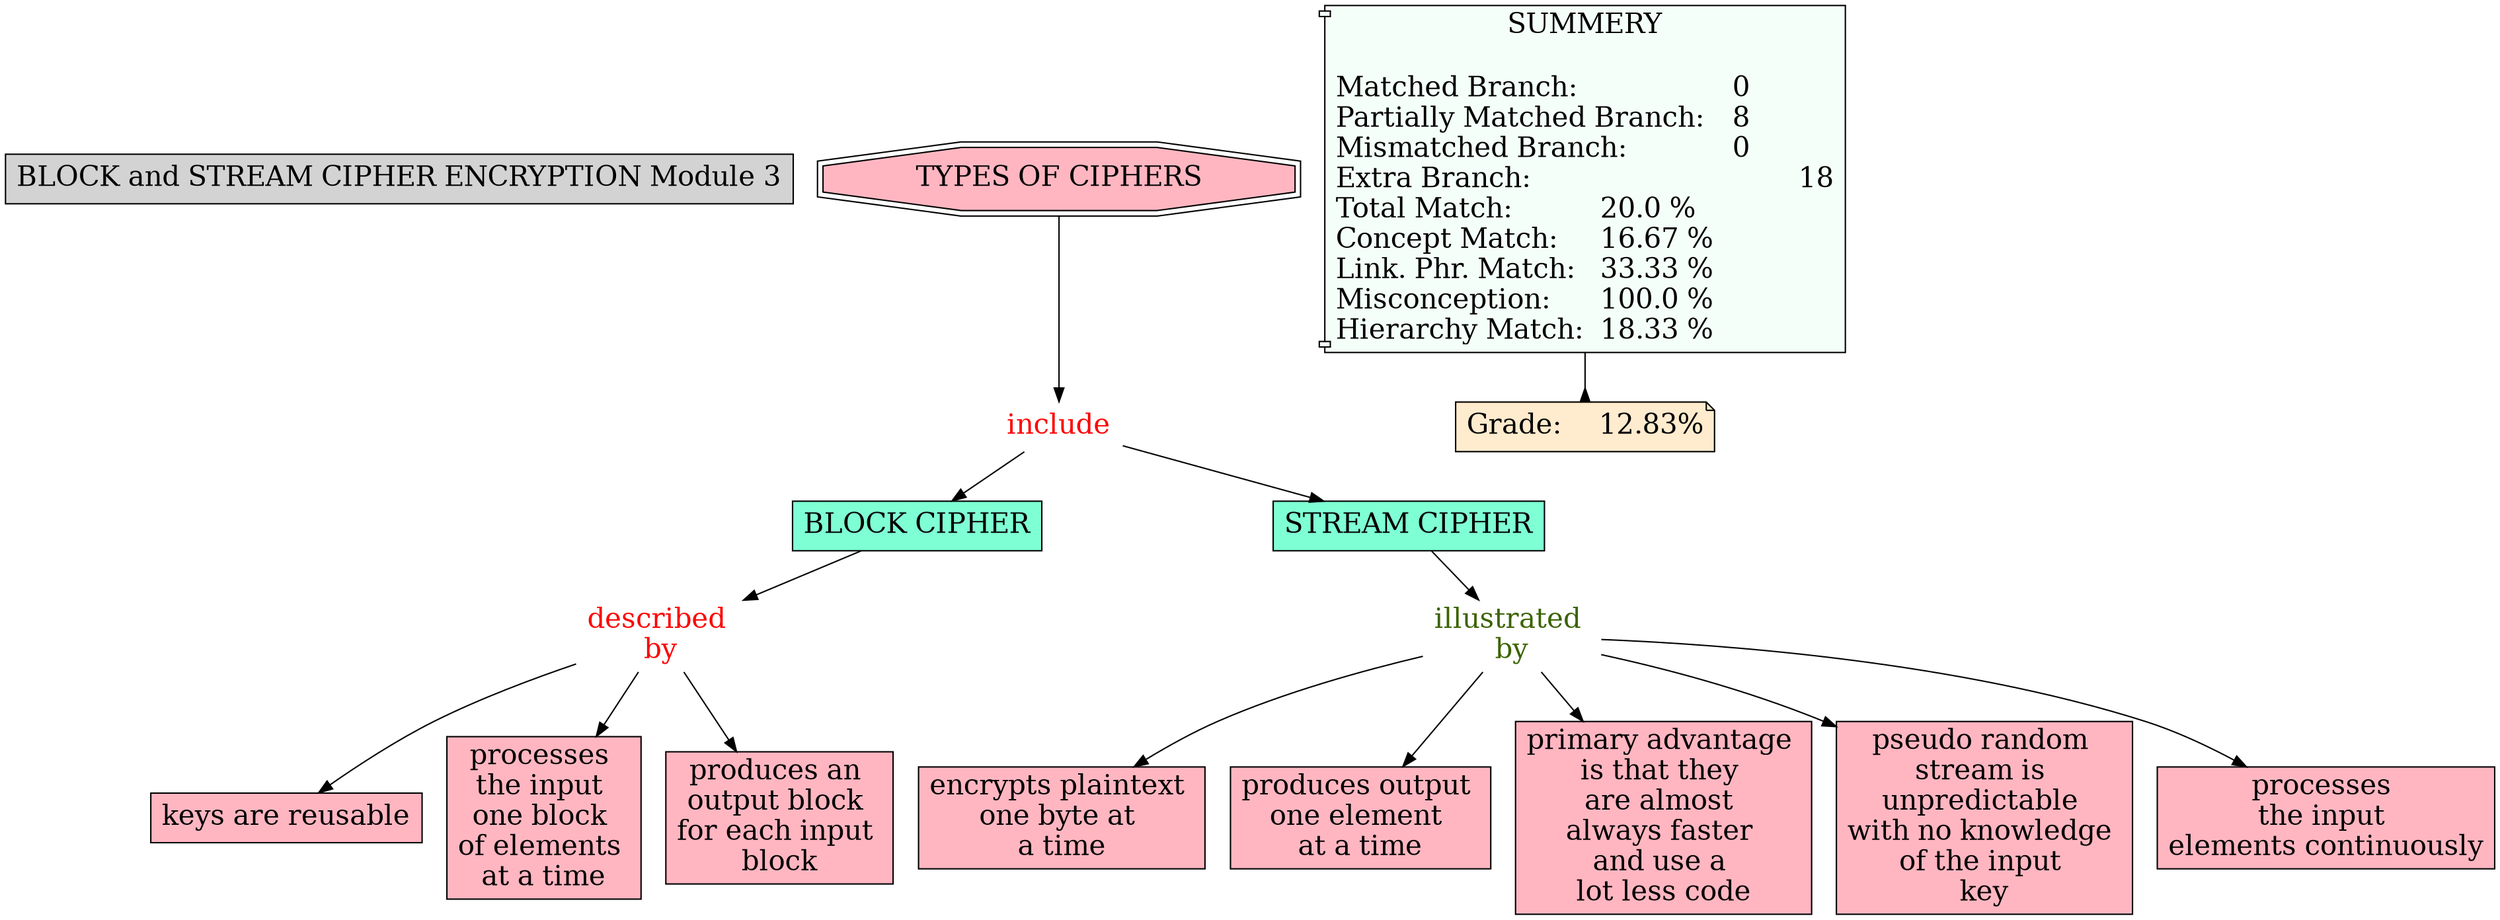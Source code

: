 // The Round Table
digraph {
	"1S3Z9RL7N-ZBDMGP-NKT" [label="BLOCK and STREAM CIPHER ENCRYPTION Module 3" Gsplines=true fontsize=20 shape=rect style=filled]
	"1S46F4HLF-22D0QX7-H3N" [label="illustrated 
by" Gsplines=true fontcolor="#3B6300" fontsize=20 shape=none]
	"1S46F3PDJ-21VR1BM-H1H" [label="encrypts plaintext 
one byte at 
a time" Gsplines=true fillcolor="#FFB6C1" fontsize=20 shape=rect style=filled]
	"1S46F4HLF-22D0QX7-H3N" -> "1S46F3PDJ-21VR1BM-H1H" [constraint=true]
	"1S46F4HLF-22D0QX7-H3N" [label="illustrated 
by" Gsplines=true fontcolor="#3B6300" fontsize=20 shape=none]
	"1S46F3J3N-1LLW855-H17" [label="produces output 
one element 
at a time" Gsplines=true fillcolor="#FFB6C1" fontsize=20 shape=rect style=filled]
	"1S46F4HLF-22D0QX7-H3N" -> "1S46F3J3N-1LLW855-H17" [constraint=true]
	"1S46F6L5L-1HZXXS-H6S" [label=include Gsplines=true fontcolor=red fontsize=20 shape=none]
	"1S46DSR1M-24696JF-GS3" [label="BLOCK CIPHER
" Gsplines=true fillcolor=aquamarine fontsize=20 shape=rect style=filled]
	"1S46F6L5L-1HZXXS-H6S" -> "1S46DSR1M-24696JF-GS3" [constraint=true]
	"1S46DSR1M-24696JF-GS3" [label="BLOCK CIPHER
" Gsplines=true fillcolor=aquamarine fontsize=20 shape=rect style=filled]
	"1S46F3YR9-24G01PZ-H22" [label="described 
by" Gsplines=true fontcolor=red fontsize=20 shape=none]
	"1S46DSR1M-24696JF-GS3" -> "1S46F3YR9-24G01PZ-H22" [constraint=true]
	"1S46DSZJN-1QJV04B-GSM" [label="STREAM CIPHER
" Gsplines=true fillcolor=aquamarine fontsize=20 shape=rect style=filled]
	"1S46F4HLF-22D0QX7-H3N" [label="illustrated 
by" Gsplines=true fontcolor="#3B6300" fontsize=20 shape=none]
	"1S46DSZJN-1QJV04B-GSM" -> "1S46F4HLF-22D0QX7-H3N" [constraint=true]
	"1S46F3YR9-24G01PZ-H22" [label="described 
by" Gsplines=true fontcolor=red fontsize=20 shape=none]
	"1S46F2Y1D-1QLPHC5-H0S" [label="keys are reusable
" Gsplines=true fillcolor="#FFB6C1" fontsize=20 shape=rect style=filled]
	"1S46F3YR9-24G01PZ-H22" -> "1S46F2Y1D-1QLPHC5-H0S" [constraint=true]
	"1S46F3YR9-24G01PZ-H22" [label="described 
by" Gsplines=true fontcolor=red fontsize=20 shape=none]
	"1S46DSWML-134FBJK-GSC" [label="processes 
the input 
one block 
of elements 
at a time" Gsplines=true fillcolor="#FFB6C1" fontsize=20 shape=rect style=filled]
	"1S46F3YR9-24G01PZ-H22" -> "1S46DSWML-134FBJK-GSC" [constraint=true]
	"1S46F3YR9-24G01PZ-H22" [label="described 
by" Gsplines=true fontcolor=red fontsize=20 shape=none]
	"1S46DSY01-23XSHCZ-GSH" [label="produces an 
output block 
for each input 
block" Gsplines=true fillcolor="#FFB6C1" fontsize=20 shape=rect style=filled]
	"1S46F3YR9-24G01PZ-H22" -> "1S46DSY01-23XSHCZ-GSH" [constraint=true]
	"1S46F6L5L-1HZXXS-H6S" [label=include Gsplines=true fontcolor=red fontsize=20 shape=none]
	"1S46DSZJN-1QJV04B-GSM" [label="STREAM CIPHER
" Gsplines=true fillcolor=aquamarine fontsize=20 shape=rect style=filled]
	"1S46F6L5L-1HZXXS-H6S" -> "1S46DSZJN-1QJV04B-GSM" [constraint=true]
	"1S46F4HLF-22D0QX7-H3N" [label="illustrated 
by" Gsplines=true fontcolor="#3B6300" fontsize=20 shape=none]
	"1S46F3KN0-22VS5NJ-H1C" [label="primary advantage 
is that they 
are almost 
always faster 
and use a 
lot less code
" Gsplines=true fillcolor="#FFB6C1" fontsize=20 shape=rect style=filled]
	"1S46F4HLF-22D0QX7-H3N" -> "1S46F3KN0-22VS5NJ-H1C" [constraint=true]
	"1S46F4HLF-22D0QX7-H3N" [label="illustrated 
by" Gsplines=true fontcolor="#3B6300" fontsize=20 shape=none]
	"1S46F3RZJ-1VSD2LW-H1M" [label="pseudo random 
stream is 
unpredictable 
with no knowledge 
of the input 
key" Gsplines=true fillcolor="#FFB6C1" fontsize=20 shape=rect style=filled]
	"1S46F4HLF-22D0QX7-H3N" -> "1S46F3RZJ-1VSD2LW-H1M" [constraint=true]
	"1S46F3V74-1FXVC02-H1R" [label="TYPES OF CIPHERS
" Gsplines=true fillcolor="#FFB6C1" fontsize=20 shape=doubleoctagon style=filled]
	"1S46F6L5L-1HZXXS-H6S" [label=include Gsplines=true fontcolor=red fontsize=20 shape=none]
	"1S46F3V74-1FXVC02-H1R" -> "1S46F6L5L-1HZXXS-H6S" [constraint=true]
	"1S46F4HLF-22D0QX7-H3N" [label="illustrated 
by" Gsplines=true fontcolor="#3B6300" fontsize=20 shape=none]
	"1S46F3GHV-1Z9KL08-H13" [label="processes 
the input 
elements continuously
" Gsplines=true fillcolor="#FFB6C1" fontsize=20 shape=rect style=filled]
	"1S46F4HLF-22D0QX7-H3N" -> "1S46F3GHV-1Z9KL08-H13" [constraint=true]
	Stat [label="SUMMERY

Matched Branch:			0\lPartially Matched Branch:	8\lMismatched Branch:		0\lExtra Branch:				18\lTotal Match:		20.0 %\lConcept Match:	16.67 %\lLink. Phr. Match:	33.33 %\lMisconception:	100.0 %\lHierarchy Match:	18.33 %\l" Gsplines=true fillcolor="#F5FFFA" fontsize=20 shape=component style=filled]
	Grade [label="Grade:	12.83%" Gsplines=true fillcolor="#FFEBCD" fontsize=20 shape=note style=filled]
	Stat -> Grade [arrowhead=inv color=black constraint=true]
}
